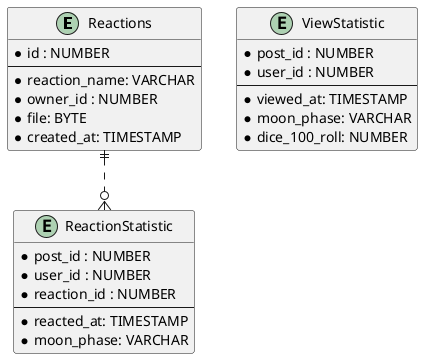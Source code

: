 @startuml

entity "Reactions" {
  *id : NUMBER
  --
  *reaction_name: VARCHAR
  *owner_id : NUMBER
  *file: BYTE
  *created_at: TIMESTAMP
}


entity "ReactionStatistic" {
  *post_id : NUMBER
  *user_id : NUMBER
  *reaction_id : NUMBER
  --
  *reacted_at: TIMESTAMP
  *moon_phase: VARCHAR
}

entity "ViewStatistic" {
  *post_id : NUMBER
  *user_id : NUMBER
  --
  *viewed_at: TIMESTAMP
  *moon_phase: VARCHAR
  *dice_100_roll: NUMBER
}

Reactions ||..o{ ReactionStatistic

@enduml
